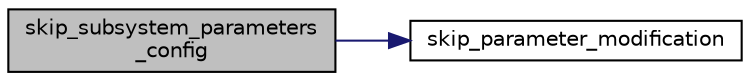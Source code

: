 digraph "skip_subsystem_parameters_config"
{
 // LATEX_PDF_SIZE
  edge [fontname="Helvetica",fontsize="10",labelfontname="Helvetica",labelfontsize="10"];
  node [fontname="Helvetica",fontsize="10",shape=record];
  rankdir="LR";
  Node1 [label="skip_subsystem_parameters\l_config",height=0.2,width=0.4,color="black", fillcolor="grey75", style="filled", fontcolor="black",tooltip=" "];
  Node1 -> Node2 [color="midnightblue",fontsize="10",style="solid",fontname="Helvetica"];
  Node2 [label="skip_parameter_modification",height=0.2,width=0.4,color="black", fillcolor="white", style="filled",URL="$flexran__agent__common__internal_8c.html#af53edd2a2232242d171f1639dd9df4bb",tooltip=" "];
}
